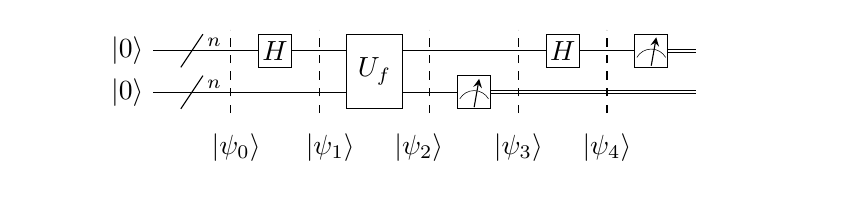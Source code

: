 %! \usetikzlibrary{decorations.pathreplacing,decorations.pathmorphing}
\begin{tikzpicture}[scale=1.0,x=1pt,y=1pt]
\filldraw[color=white] (0.0, -7.5) rectangle (196.0, 22.5);
% Drawing wires
% Line 2: a W |0\rangle
\draw[color=black] (0.0,15.0) -- (180.0,15.0);
\draw[color=black] (180.0,14.5) -- (196.0,14.5);
\draw[color=black] (180.0,15.5) -- (196.0,15.5);
\draw[color=black] (0.0,15.0) node[left] {$|0\rangle$};
% Line 3: b W |0\rangle
\draw[color=black] (0.0,0.0) -- (116.0,0.0);
\draw[color=black] (116.0,-0.5) -- (196.0,-0.5);
\draw[color=black] (116.0,0.5) -- (196.0,0.5);
\draw[color=black] (0.0,0.0) node[left] {$|0\rangle$};
% Done with wires; drawing gates
% Line 4: a / n
\draw (10.0, 9.0) -- (18.0, 21.0);
\draw (16.0, 18.0) node[right] {$\scriptstyle{n}$};
% Line 5: b / n
\draw (10.0, -6.0) -- (18.0, 6.0);
\draw (16.0, 3.0) node[right] {$\scriptstyle{n}$};
% Line 7: a H
\begin{scope}
\draw[fill=white] (44.0, 15.0) +(-45.0:8.485pt and 8.485pt) -- +(45.0:8.485pt and 8.485pt) -- +(135.0:8.485pt and 8.485pt) -- +(225.0:8.485pt and 8.485pt) -- cycle;
\clip (44.0, 15.0) +(-45.0:8.485pt and 8.485pt) -- +(45.0:8.485pt and 8.485pt) -- +(135.0:8.485pt and 8.485pt) -- +(225.0:8.485pt and 8.485pt) -- cycle;
\draw (44.0, 15.0) node {$H$};
\end{scope}
% Line 9: a b G $U_f$ width=20
\draw (80.0,15.0) -- (80.0,0.0);
\begin{scope}
\draw[fill=white] (80.0, 7.5) +(-45.0:14.142pt and 19.092pt) -- +(45.0:14.142pt and 19.092pt) -- +(135.0:14.142pt and 19.092pt) -- +(225.0:14.142pt and 19.092pt) -- cycle;
\clip (80.0, 7.5) +(-45.0:14.142pt and 19.092pt) -- +(45.0:14.142pt and 19.092pt) -- +(135.0:14.142pt and 19.092pt) -- +(225.0:14.142pt and 19.092pt) -- cycle;
\draw (80.0, 7.5) node {$U_f$};
\end{scope}
% Line 11: b M
\draw[fill=white] (110.0, -6.0) rectangle (122.0, 6.0);
\draw[very thin] (116.0, 0.6) arc (90:150:6.0pt);
\draw[very thin] (116.0, 0.6) arc (90:30:6.0pt);
\draw[->,>=stealth] (116.0, -5.4) -- +(80:10.392pt);
% Line 13: a H
\begin{scope}
\draw[fill=white] (148.0, 15.0) +(-45.0:8.485pt and 8.485pt) -- +(45.0:8.485pt and 8.485pt) -- +(135.0:8.485pt and 8.485pt) -- +(225.0:8.485pt and 8.485pt) -- cycle;
\clip (148.0, 15.0) +(-45.0:8.485pt and 8.485pt) -- +(45.0:8.485pt and 8.485pt) -- +(135.0:8.485pt and 8.485pt) -- +(225.0:8.485pt and 8.485pt) -- cycle;
\draw (148.0, 15.0) node {$H$};
\end{scope}
% Line 15: a M
\draw[fill=white] (174.0, 9.0) rectangle (186.0, 21.0);
\draw[very thin] (180.0, 15.6) arc (90:150:6.0pt);
\draw[very thin] (180.0, 15.6) arc (90:30:6.0pt);
\draw[->,>=stealth] (180.0, 9.6) -- +(80:10.392pt);
% Done with gates; drawing ending labels
% Done with ending labels; drawing cut lines and comments
\draw[dashed] (28.0, -7.5) -- (28.0, 22.5);
\draw[dashed] (60.0, -7.5) -- (60.0, 22.5);
\draw[dashed] (100.0, -7.5) -- (100.0, 22.5);
\draw[dashed] (132.0, -7.5) -- (132.0, 22.5);
\draw[dashed] (164.0, -7.5) -- (164.0, 22.5);
% Line 6: @ 0 1 %% $|\psi_0\rangle$
\draw (30.0, -11.5) node[text width=144pt,below,text centered] {$|\psi_0\rangle$};
% Line 8: @ 1 2 %% $|\psi_1\rangle$
\draw (64.0, -11.5) node[text width=144pt,below,text centered] {$|\psi_1\rangle$};
% Line 10: @ 2 3 %% $|\psi_2\rangle$
\draw (96.0, -11.5) node[text width=144pt,below,text centered] {$|\psi_2\rangle$};
% Line 12: @ 3 4 %% $|\psi_3\rangle$
\draw (132.0, -11.5) node[text width=144pt,below,text centered] {$|\psi_3\rangle$};
% Line 14: @ 4 5 %% $|\psi_4\rangle$
\draw (164.0, -11.5) node[text width=144pt,below,text centered] {$|\psi_4\rangle$};
% Done with comments
\end{tikzpicture}
